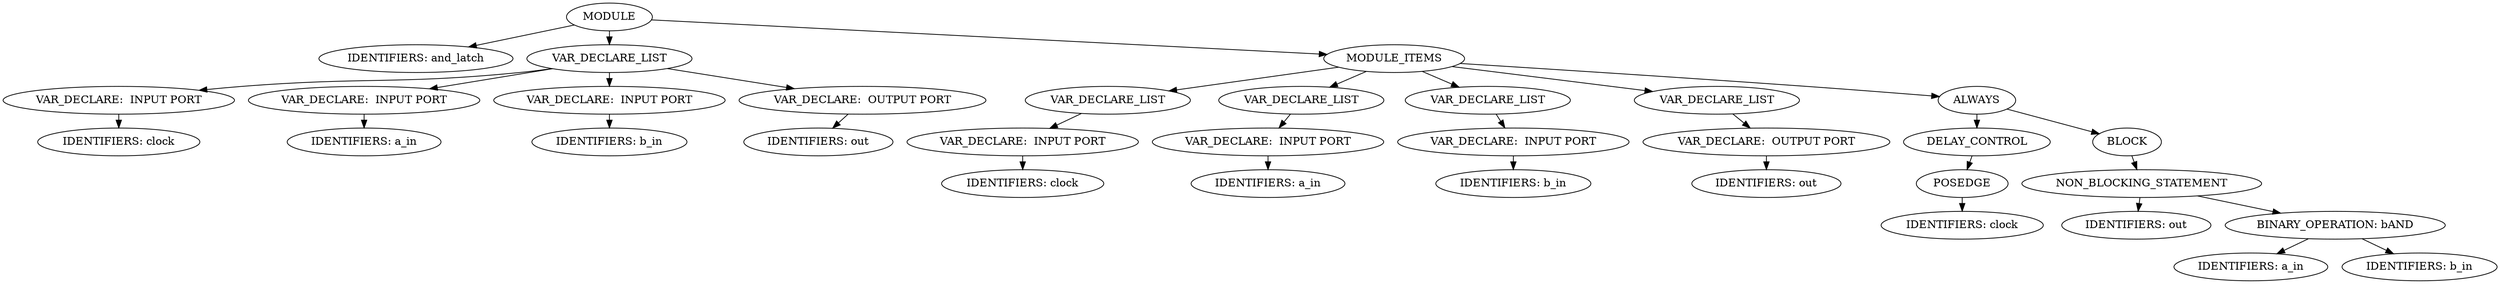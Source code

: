 digraph G {	
ranksep=.25;
	0 [label="MODULE"];
	1 [label="IDENTIFIERS: and_latch"];
	0 -> 1;
	2 [label="VAR_DECLARE_LIST"];
	0 -> 2;
	3 [label="VAR_DECLARE:  INPUT PORT"];
	2 -> 3;
	4 [label="IDENTIFIERS: clock"];
	3 -> 4;
	5 [label="VAR_DECLARE:  INPUT PORT"];
	2 -> 5;
	6 [label="IDENTIFIERS: a_in"];
	5 -> 6;
	7 [label="VAR_DECLARE:  INPUT PORT"];
	2 -> 7;
	8 [label="IDENTIFIERS: b_in"];
	7 -> 8;
	9 [label="VAR_DECLARE:  OUTPUT PORT"];
	2 -> 9;
	10 [label="IDENTIFIERS: out"];
	9 -> 10;
	11 [label="MODULE_ITEMS"];
	0 -> 11;
	12 [label="VAR_DECLARE_LIST"];
	11 -> 12;
	13 [label="VAR_DECLARE:  INPUT PORT"];
	12 -> 13;
	14 [label="IDENTIFIERS: clock"];
	13 -> 14;
	15 [label="VAR_DECLARE_LIST"];
	11 -> 15;
	16 [label="VAR_DECLARE:  INPUT PORT"];
	15 -> 16;
	17 [label="IDENTIFIERS: a_in"];
	16 -> 17;
	18 [label="VAR_DECLARE_LIST"];
	11 -> 18;
	19 [label="VAR_DECLARE:  INPUT PORT"];
	18 -> 19;
	20 [label="IDENTIFIERS: b_in"];
	19 -> 20;
	21 [label="VAR_DECLARE_LIST"];
	11 -> 21;
	22 [label="VAR_DECLARE:  OUTPUT PORT"];
	21 -> 22;
	23 [label="IDENTIFIERS: out"];
	22 -> 23;
	24 [label="ALWAYS"];
	11 -> 24;
	25 [label="DELAY_CONTROL"];
	24 -> 25;
	26 [label="POSEDGE"];
	25 -> 26;
	27 [label="IDENTIFIERS: clock"];
	26 -> 27;
	28 [label="BLOCK"];
	24 -> 28;
	29 [label="NON_BLOCKING_STATEMENT"];
	28 -> 29;
	30 [label="IDENTIFIERS: out"];
	29 -> 30;
	31 [label="BINARY_OPERATION: bAND"];
	29 -> 31;
	32 [label="IDENTIFIERS: a_in"];
	31 -> 32;
	33 [label="IDENTIFIERS: b_in"];
	31 -> 33;
}

